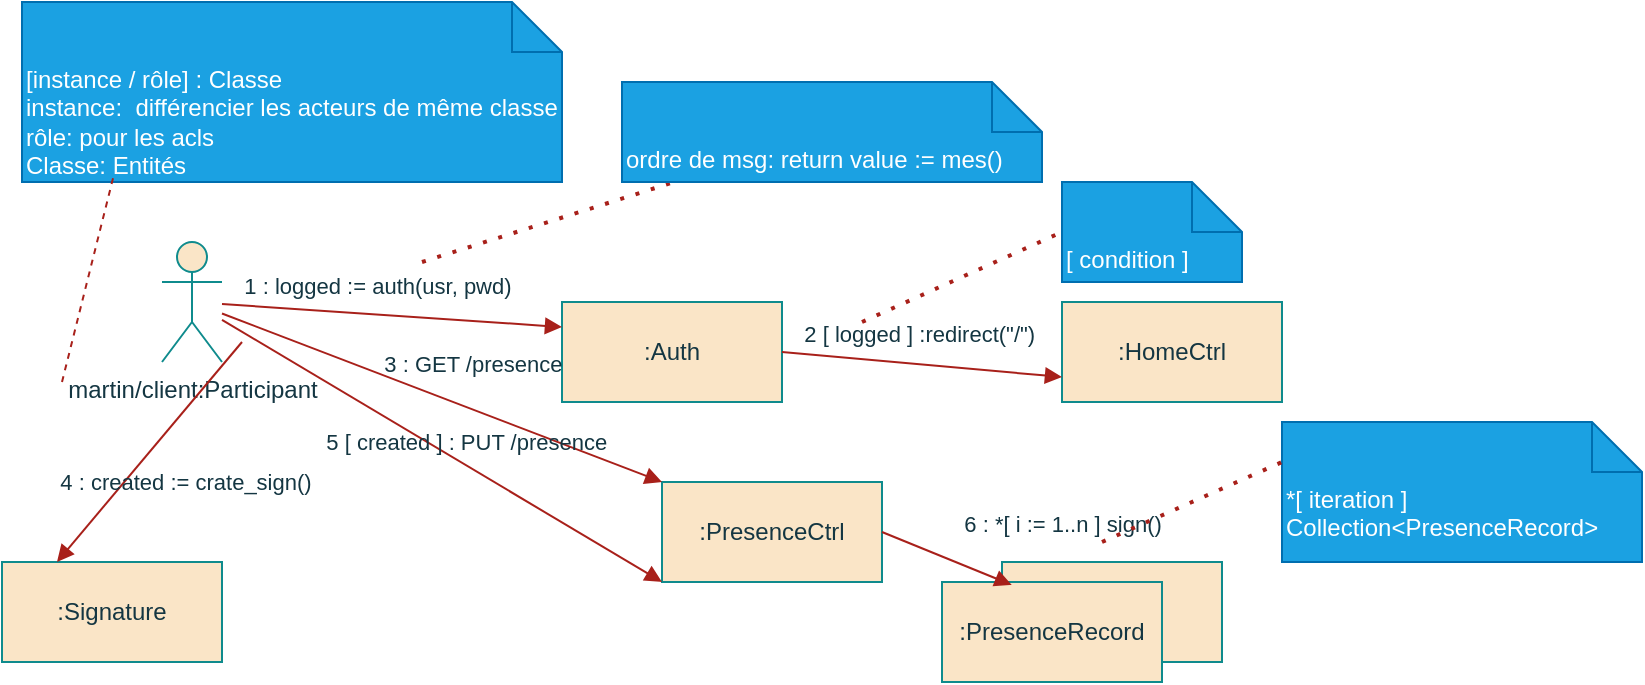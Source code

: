 <mxfile version="28.2.8">
  <diagram name="Page-1" id="EYg3MqegUCzYYS_CXkTB">
    <mxGraphModel dx="592" dy="279" grid="1" gridSize="10" guides="1" tooltips="1" connect="1" arrows="1" fold="1" page="1" pageScale="1" pageWidth="827" pageHeight="1169" math="0" shadow="0">
      <root>
        <mxCell id="0" />
        <mxCell id="1" parent="0" />
        <mxCell id="MNJO97Vlulno-IiV7xBx-110" value="martin/client:Participant" style="shape=umlActor;verticalLabelPosition=bottom;verticalAlign=top;html=1;outlineConnect=0;strokeColor=#0F8B8D;fontColor=#143642;fillColor=#FAE5C7;" vertex="1" parent="1">
          <mxGeometry x="130" y="120" width="30" height="60" as="geometry" />
        </mxCell>
        <mxCell id="MNJO97Vlulno-IiV7xBx-111" value="&lt;div align=&quot;left&quot;&gt;[instance / rôle] : Classe&lt;/div&gt;&lt;div align=&quot;left&quot;&gt;instance:&amp;nbsp; différencier les acteurs de même classe&lt;/div&gt;&lt;div align=&quot;left&quot;&gt;rôle: pour les acls&lt;/div&gt;&lt;div align=&quot;left&quot;&gt;Classe: Entités&amp;nbsp;&lt;/div&gt;" style="shape=note2;boundedLbl=1;whiteSpace=wrap;html=1;size=25;verticalAlign=top;align=left;strokeColor=#006EAF;fontColor=#ffffff;fillColor=#1ba1e2;" vertex="1" parent="1">
          <mxGeometry x="60" width="270" height="90" as="geometry" />
        </mxCell>
        <mxCell id="MNJO97Vlulno-IiV7xBx-112" value="" style="endArrow=none;dashed=1;html=1;rounded=0;strokeColor=#A8201A;fontColor=#143642;fillColor=#FAE5C7;entryX=0.169;entryY=0.974;entryDx=0;entryDy=0;entryPerimeter=0;" edge="1" parent="1" target="MNJO97Vlulno-IiV7xBx-111">
          <mxGeometry width="50" height="50" relative="1" as="geometry">
            <mxPoint x="80" y="190" as="sourcePoint" />
            <mxPoint x="340" y="110" as="targetPoint" />
          </mxGeometry>
        </mxCell>
        <mxCell id="MNJO97Vlulno-IiV7xBx-113" value=":Auth" style="html=1;whiteSpace=wrap;strokeColor=#0F8B8D;fontColor=#143642;fillColor=#FAE5C7;" vertex="1" parent="1">
          <mxGeometry x="330" y="150" width="110" height="50" as="geometry" />
        </mxCell>
        <mxCell id="MNJO97Vlulno-IiV7xBx-114" value="&amp;nbsp; &amp;nbsp;1 : logged := auth(usr, pwd)" style="html=1;verticalAlign=bottom;labelBackgroundColor=none;endArrow=block;endFill=1;endSize=6;align=left;rounded=0;strokeColor=#A8201A;fontColor=#143642;fillColor=#FAE5C7;entryX=0;entryY=0.25;entryDx=0;entryDy=0;" edge="1" parent="1" source="MNJO97Vlulno-IiV7xBx-110" target="MNJO97Vlulno-IiV7xBx-113">
          <mxGeometry x="-1" relative="1" as="geometry">
            <mxPoint x="290" y="180" as="sourcePoint" />
            <mxPoint x="450" y="180" as="targetPoint" />
          </mxGeometry>
        </mxCell>
        <mxCell id="MNJO97Vlulno-IiV7xBx-116" value=":HomeCtrl" style="html=1;whiteSpace=wrap;strokeColor=#0F8B8D;fontColor=#143642;fillColor=#FAE5C7;" vertex="1" parent="1">
          <mxGeometry x="580" y="150" width="110" height="50" as="geometry" />
        </mxCell>
        <mxCell id="MNJO97Vlulno-IiV7xBx-117" value="&amp;nbsp; &amp;nbsp;2 [ logged ] :redirect(&quot;/&quot;)" style="html=1;verticalAlign=bottom;labelBackgroundColor=none;endArrow=block;endFill=1;endSize=6;align=left;rounded=0;strokeColor=#A8201A;fontColor=#143642;fillColor=#FAE5C7;entryX=0;entryY=0.75;entryDx=0;entryDy=0;exitX=1;exitY=0.5;exitDx=0;exitDy=0;" edge="1" parent="1" source="MNJO97Vlulno-IiV7xBx-113" target="MNJO97Vlulno-IiV7xBx-116">
          <mxGeometry x="-1" relative="1" as="geometry">
            <mxPoint x="300" y="150" as="sourcePoint" />
            <mxPoint x="470" y="162" as="targetPoint" />
          </mxGeometry>
        </mxCell>
        <mxCell id="MNJO97Vlulno-IiV7xBx-118" value=":Signature" style="html=1;whiteSpace=wrap;strokeColor=#0F8B8D;fontColor=#143642;fillColor=#FAE5C7;" vertex="1" parent="1">
          <mxGeometry x="50" y="280" width="110" height="50" as="geometry" />
        </mxCell>
        <mxCell id="MNJO97Vlulno-IiV7xBx-119" value="&amp;nbsp; &amp;nbsp;3 : GET /presence" style="html=1;verticalAlign=bottom;labelBackgroundColor=none;endArrow=block;endFill=1;endSize=6;align=left;rounded=0;strokeColor=#A8201A;fontColor=#143642;fillColor=#FAE5C7;entryX=0.25;entryY=0;entryDx=0;entryDy=0;" edge="1" parent="1" target="MNJO97Vlulno-IiV7xBx-118">
          <mxGeometry x="-1" y="63" relative="1" as="geometry">
            <mxPoint x="170" y="170" as="sourcePoint" />
            <mxPoint x="340" y="182" as="targetPoint" />
            <mxPoint x="12" y="-21" as="offset" />
          </mxGeometry>
        </mxCell>
        <mxCell id="MNJO97Vlulno-IiV7xBx-120" value=":PresenceCtrl" style="html=1;whiteSpace=wrap;strokeColor=#0F8B8D;fontColor=#143642;fillColor=#FAE5C7;" vertex="1" parent="1">
          <mxGeometry x="380" y="240" width="110" height="50" as="geometry" />
        </mxCell>
        <mxCell id="MNJO97Vlulno-IiV7xBx-121" value="&amp;nbsp; &amp;nbsp;4 : created := crate_sign()" style="html=1;verticalAlign=bottom;labelBackgroundColor=none;endArrow=block;endFill=1;endSize=6;align=left;rounded=0;strokeColor=#A8201A;fontColor=#143642;fillColor=#FAE5C7;entryX=0;entryY=0;entryDx=0;entryDy=0;" edge="1" parent="1" source="MNJO97Vlulno-IiV7xBx-110" target="MNJO97Vlulno-IiV7xBx-120">
          <mxGeometry x="-1" y="-131" relative="1" as="geometry">
            <mxPoint x="200" y="230" as="sourcePoint" />
            <mxPoint x="261" y="361" as="targetPoint" />
            <mxPoint x="-45" y="-29" as="offset" />
          </mxGeometry>
        </mxCell>
        <mxCell id="MNJO97Vlulno-IiV7xBx-122" value="&amp;nbsp; &amp;nbsp;5 [ created ] : PUT /presence" style="html=1;verticalAlign=bottom;labelBackgroundColor=none;endArrow=block;endFill=1;endSize=6;align=left;rounded=0;strokeColor=#A8201A;fontColor=#143642;fillColor=#FAE5C7;entryX=0;entryY=1;entryDx=0;entryDy=0;" edge="1" parent="1" source="MNJO97Vlulno-IiV7xBx-110" target="MNJO97Vlulno-IiV7xBx-120">
          <mxGeometry x="-0.446" y="-39" relative="1" as="geometry">
            <mxPoint x="130" y="230" as="sourcePoint" />
            <mxPoint x="201" y="351" as="targetPoint" />
            <mxPoint as="offset" />
          </mxGeometry>
        </mxCell>
        <mxCell id="MNJO97Vlulno-IiV7xBx-123" value="" style="html=1;whiteSpace=wrap;strokeColor=#0F8B8D;fontColor=#143642;fillColor=#FAE5C7;" vertex="1" parent="1">
          <mxGeometry x="550" y="280" width="110" height="50" as="geometry" />
        </mxCell>
        <mxCell id="MNJO97Vlulno-IiV7xBx-124" value=":PresenceRecord" style="html=1;whiteSpace=wrap;strokeColor=#0F8B8D;fontColor=#143642;fillColor=#FAE5C7;" vertex="1" parent="1">
          <mxGeometry x="520" y="290" width="110" height="50" as="geometry" />
        </mxCell>
        <mxCell id="MNJO97Vlulno-IiV7xBx-125" value="&amp;nbsp; &amp;nbsp;6 : *[ i := 1..n ] sign()" style="html=1;verticalAlign=bottom;labelBackgroundColor=none;endArrow=block;endFill=1;endSize=6;align=left;rounded=0;strokeColor=#A8201A;fontColor=#143642;fillColor=#FAE5C7;entryX=0.317;entryY=0.029;entryDx=0;entryDy=0;entryPerimeter=0;exitX=1;exitY=0.5;exitDx=0;exitDy=0;" edge="1" parent="1" source="MNJO97Vlulno-IiV7xBx-120" target="MNJO97Vlulno-IiV7xBx-124">
          <mxGeometry x="-0.153" y="7" relative="1" as="geometry">
            <mxPoint x="310" y="240" as="sourcePoint" />
            <mxPoint x="530" y="371" as="targetPoint" />
            <mxPoint as="offset" />
          </mxGeometry>
        </mxCell>
        <mxCell id="MNJO97Vlulno-IiV7xBx-126" value="" style="endArrow=none;dashed=1;html=1;dashPattern=1 3;strokeWidth=2;rounded=0;strokeColor=#A8201A;fontColor=#143642;fillColor=#FAE5C7;" edge="1" parent="1" target="MNJO97Vlulno-IiV7xBx-127">
          <mxGeometry width="50" height="50" relative="1" as="geometry">
            <mxPoint x="260" y="130" as="sourcePoint" />
            <mxPoint x="380" y="160" as="targetPoint" />
          </mxGeometry>
        </mxCell>
        <mxCell id="MNJO97Vlulno-IiV7xBx-127" value="ordre de msg: return value := mes()" style="shape=note2;boundedLbl=1;whiteSpace=wrap;html=1;size=25;verticalAlign=top;align=left;strokeColor=#006EAF;fontColor=#ffffff;fillColor=#1ba1e2;" vertex="1" parent="1">
          <mxGeometry x="360" y="40" width="210" height="50" as="geometry" />
        </mxCell>
        <mxCell id="MNJO97Vlulno-IiV7xBx-128" value="[ condition ]" style="shape=note2;boundedLbl=1;whiteSpace=wrap;html=1;size=25;verticalAlign=top;align=left;strokeColor=#006EAF;fontColor=#ffffff;fillColor=#1ba1e2;" vertex="1" parent="1">
          <mxGeometry x="580" y="90" width="90" height="50" as="geometry" />
        </mxCell>
        <mxCell id="MNJO97Vlulno-IiV7xBx-129" value="" style="endArrow=none;dashed=1;html=1;dashPattern=1 3;strokeWidth=2;rounded=0;strokeColor=#A8201A;fontColor=#143642;fillColor=#FAE5C7;entryX=0;entryY=0.5;entryDx=0;entryDy=0;entryPerimeter=0;" edge="1" parent="1" target="MNJO97Vlulno-IiV7xBx-128">
          <mxGeometry width="50" height="50" relative="1" as="geometry">
            <mxPoint x="480" y="160" as="sourcePoint" />
            <mxPoint x="446" y="110" as="targetPoint" />
          </mxGeometry>
        </mxCell>
        <mxCell id="MNJO97Vlulno-IiV7xBx-130" value="&lt;div&gt;*[ iteration ]&lt;/div&gt;&lt;div&gt;Collection&amp;lt;PresenceRecord&amp;gt;&lt;/div&gt;" style="shape=note2;boundedLbl=1;whiteSpace=wrap;html=1;size=25;verticalAlign=top;align=left;strokeColor=#006EAF;fontColor=#ffffff;fillColor=#1ba1e2;" vertex="1" parent="1">
          <mxGeometry x="690" y="210" width="180" height="70" as="geometry" />
        </mxCell>
        <mxCell id="MNJO97Vlulno-IiV7xBx-131" value="" style="endArrow=none;dashed=1;html=1;dashPattern=1 3;strokeWidth=2;rounded=0;strokeColor=#A8201A;fontColor=#143642;fillColor=#FAE5C7;entryX=0;entryY=0.286;entryDx=0;entryDy=0;entryPerimeter=0;" edge="1" parent="1" target="MNJO97Vlulno-IiV7xBx-130">
          <mxGeometry width="50" height="50" relative="1" as="geometry">
            <mxPoint x="600" y="270" as="sourcePoint" />
            <mxPoint x="680" y="210" as="targetPoint" />
          </mxGeometry>
        </mxCell>
      </root>
    </mxGraphModel>
  </diagram>
</mxfile>
